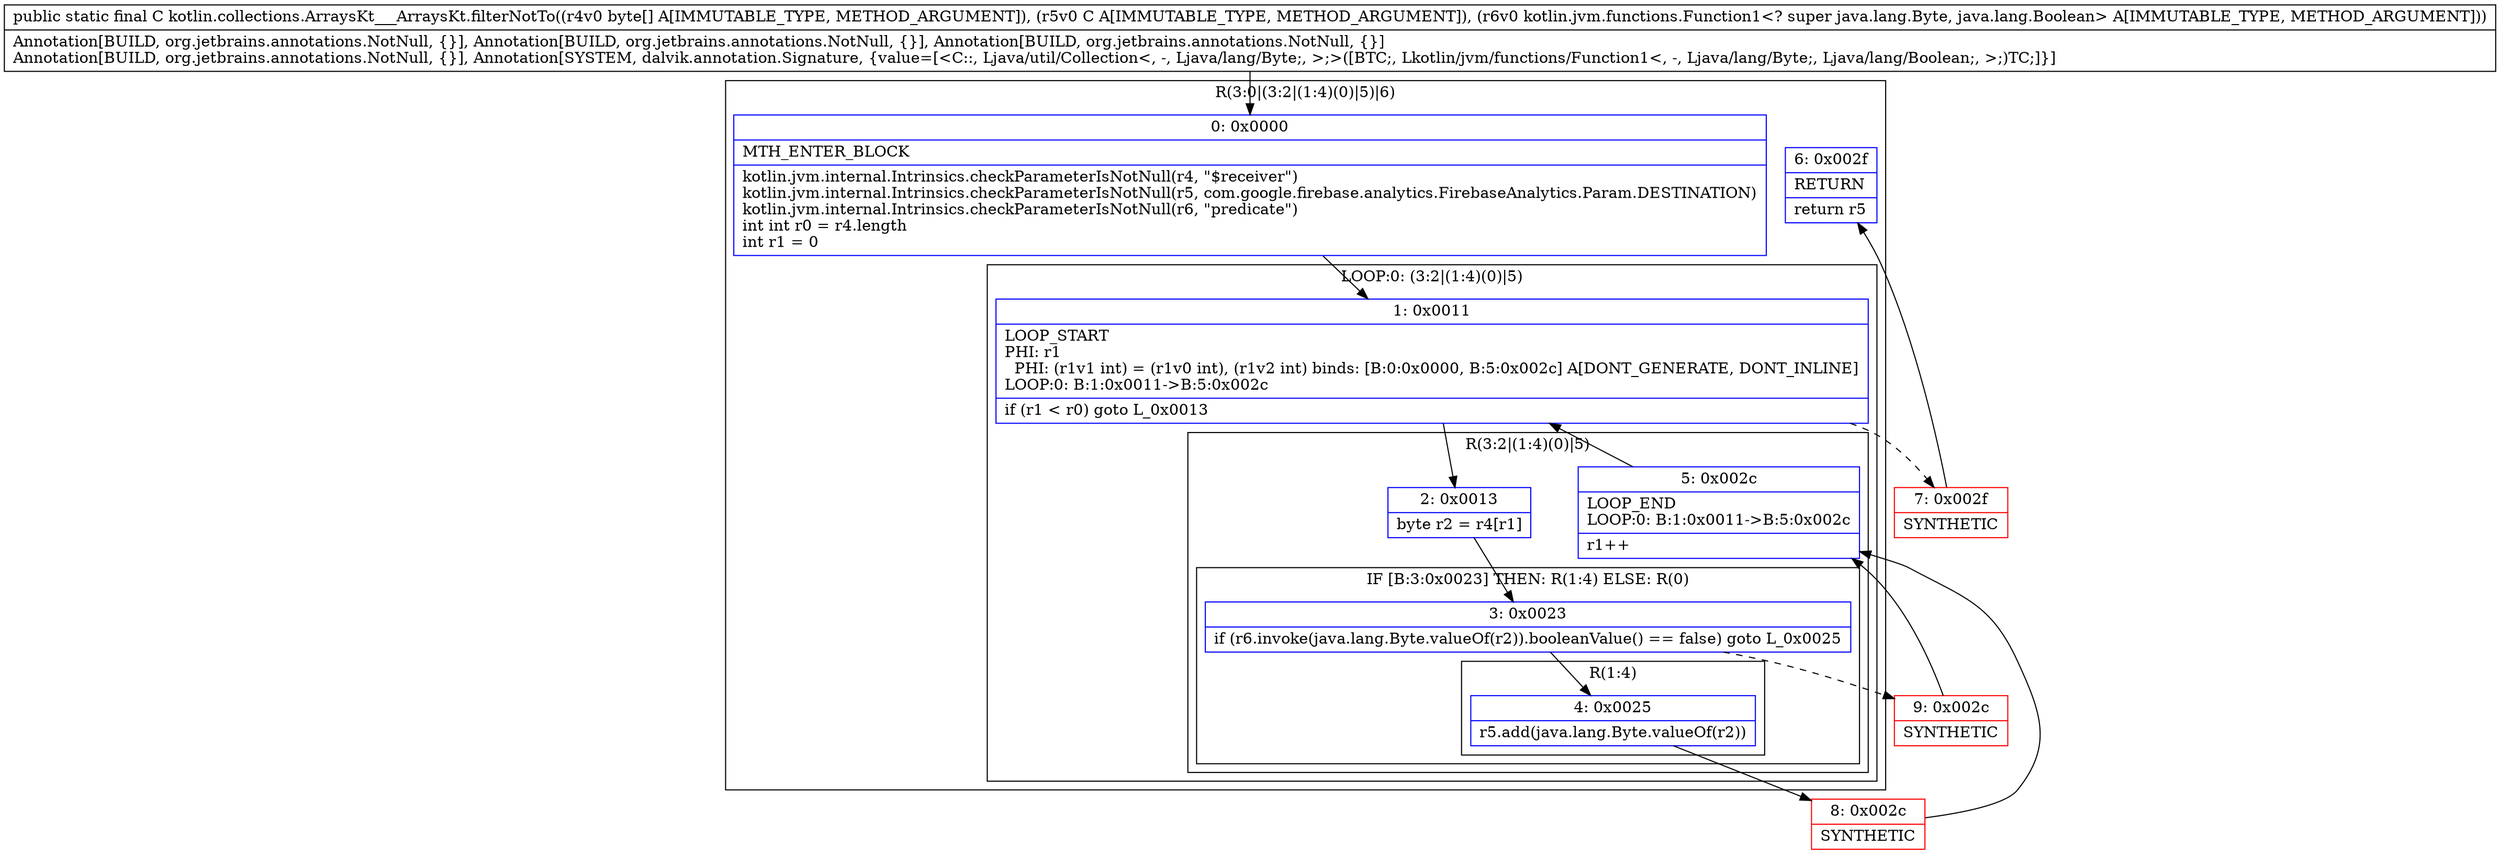 digraph "CFG forkotlin.collections.ArraysKt___ArraysKt.filterNotTo([BLjava\/util\/Collection;Lkotlin\/jvm\/functions\/Function1;)Ljava\/util\/Collection;" {
subgraph cluster_Region_995539875 {
label = "R(3:0|(3:2|(1:4)(0)|5)|6)";
node [shape=record,color=blue];
Node_0 [shape=record,label="{0\:\ 0x0000|MTH_ENTER_BLOCK\l|kotlin.jvm.internal.Intrinsics.checkParameterIsNotNull(r4, \"$receiver\")\lkotlin.jvm.internal.Intrinsics.checkParameterIsNotNull(r5, com.google.firebase.analytics.FirebaseAnalytics.Param.DESTINATION)\lkotlin.jvm.internal.Intrinsics.checkParameterIsNotNull(r6, \"predicate\")\lint int r0 = r4.length\lint r1 = 0\l}"];
subgraph cluster_LoopRegion_1589605211 {
label = "LOOP:0: (3:2|(1:4)(0)|5)";
node [shape=record,color=blue];
Node_1 [shape=record,label="{1\:\ 0x0011|LOOP_START\lPHI: r1 \l  PHI: (r1v1 int) = (r1v0 int), (r1v2 int) binds: [B:0:0x0000, B:5:0x002c] A[DONT_GENERATE, DONT_INLINE]\lLOOP:0: B:1:0x0011\-\>B:5:0x002c\l|if (r1 \< r0) goto L_0x0013\l}"];
subgraph cluster_Region_1135695212 {
label = "R(3:2|(1:4)(0)|5)";
node [shape=record,color=blue];
Node_2 [shape=record,label="{2\:\ 0x0013|byte r2 = r4[r1]\l}"];
subgraph cluster_IfRegion_1681206264 {
label = "IF [B:3:0x0023] THEN: R(1:4) ELSE: R(0)";
node [shape=record,color=blue];
Node_3 [shape=record,label="{3\:\ 0x0023|if (r6.invoke(java.lang.Byte.valueOf(r2)).booleanValue() == false) goto L_0x0025\l}"];
subgraph cluster_Region_560152434 {
label = "R(1:4)";
node [shape=record,color=blue];
Node_4 [shape=record,label="{4\:\ 0x0025|r5.add(java.lang.Byte.valueOf(r2))\l}"];
}
subgraph cluster_Region_632270634 {
label = "R(0)";
node [shape=record,color=blue];
}
}
Node_5 [shape=record,label="{5\:\ 0x002c|LOOP_END\lLOOP:0: B:1:0x0011\-\>B:5:0x002c\l|r1++\l}"];
}
}
Node_6 [shape=record,label="{6\:\ 0x002f|RETURN\l|return r5\l}"];
}
Node_7 [shape=record,color=red,label="{7\:\ 0x002f|SYNTHETIC\l}"];
Node_8 [shape=record,color=red,label="{8\:\ 0x002c|SYNTHETIC\l}"];
Node_9 [shape=record,color=red,label="{9\:\ 0x002c|SYNTHETIC\l}"];
MethodNode[shape=record,label="{public static final C kotlin.collections.ArraysKt___ArraysKt.filterNotTo((r4v0 byte[] A[IMMUTABLE_TYPE, METHOD_ARGUMENT]), (r5v0 C A[IMMUTABLE_TYPE, METHOD_ARGUMENT]), (r6v0 kotlin.jvm.functions.Function1\<? super java.lang.Byte, java.lang.Boolean\> A[IMMUTABLE_TYPE, METHOD_ARGUMENT]))  | Annotation[BUILD, org.jetbrains.annotations.NotNull, \{\}], Annotation[BUILD, org.jetbrains.annotations.NotNull, \{\}], Annotation[BUILD, org.jetbrains.annotations.NotNull, \{\}]\lAnnotation[BUILD, org.jetbrains.annotations.NotNull, \{\}], Annotation[SYSTEM, dalvik.annotation.Signature, \{value=[\<C::, Ljava\/util\/Collection\<, \-, Ljava\/lang\/Byte;, \>;\>([BTC;, Lkotlin\/jvm\/functions\/Function1\<, \-, Ljava\/lang\/Byte;, Ljava\/lang\/Boolean;, \>;)TC;]\}]\l}"];
MethodNode -> Node_0;
Node_0 -> Node_1;
Node_1 -> Node_2;
Node_1 -> Node_7[style=dashed];
Node_2 -> Node_3;
Node_3 -> Node_4;
Node_3 -> Node_9[style=dashed];
Node_4 -> Node_8;
Node_5 -> Node_1;
Node_7 -> Node_6;
Node_8 -> Node_5;
Node_9 -> Node_5;
}

